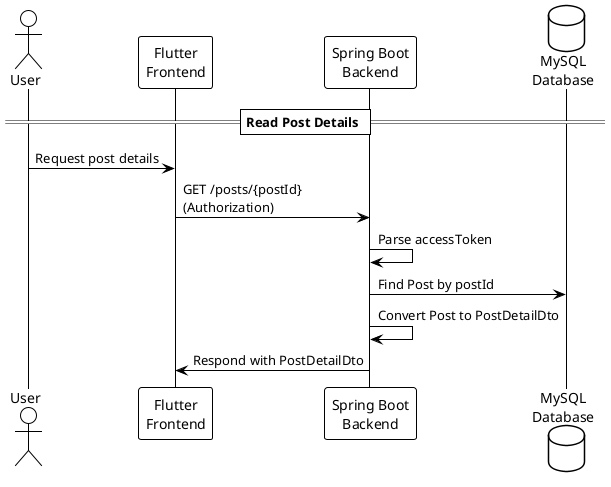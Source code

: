 @startuml
!theme plain

actor User as user
participant "Flutter\nFrontend" as frontend
participant "Spring Boot\nBackend" as backend
database "MySQL\nDatabase" as database

== Read Post Details ==
user -> frontend : Request post details
frontend -> backend : GET /posts/{postId}\n(Authorization)
backend -> backend : Parse accessToken
backend -> database : Find Post by postId
backend -> backend : Convert Post to PostDetailDto
backend -> frontend : Respond with PostDetailDto
@enduml